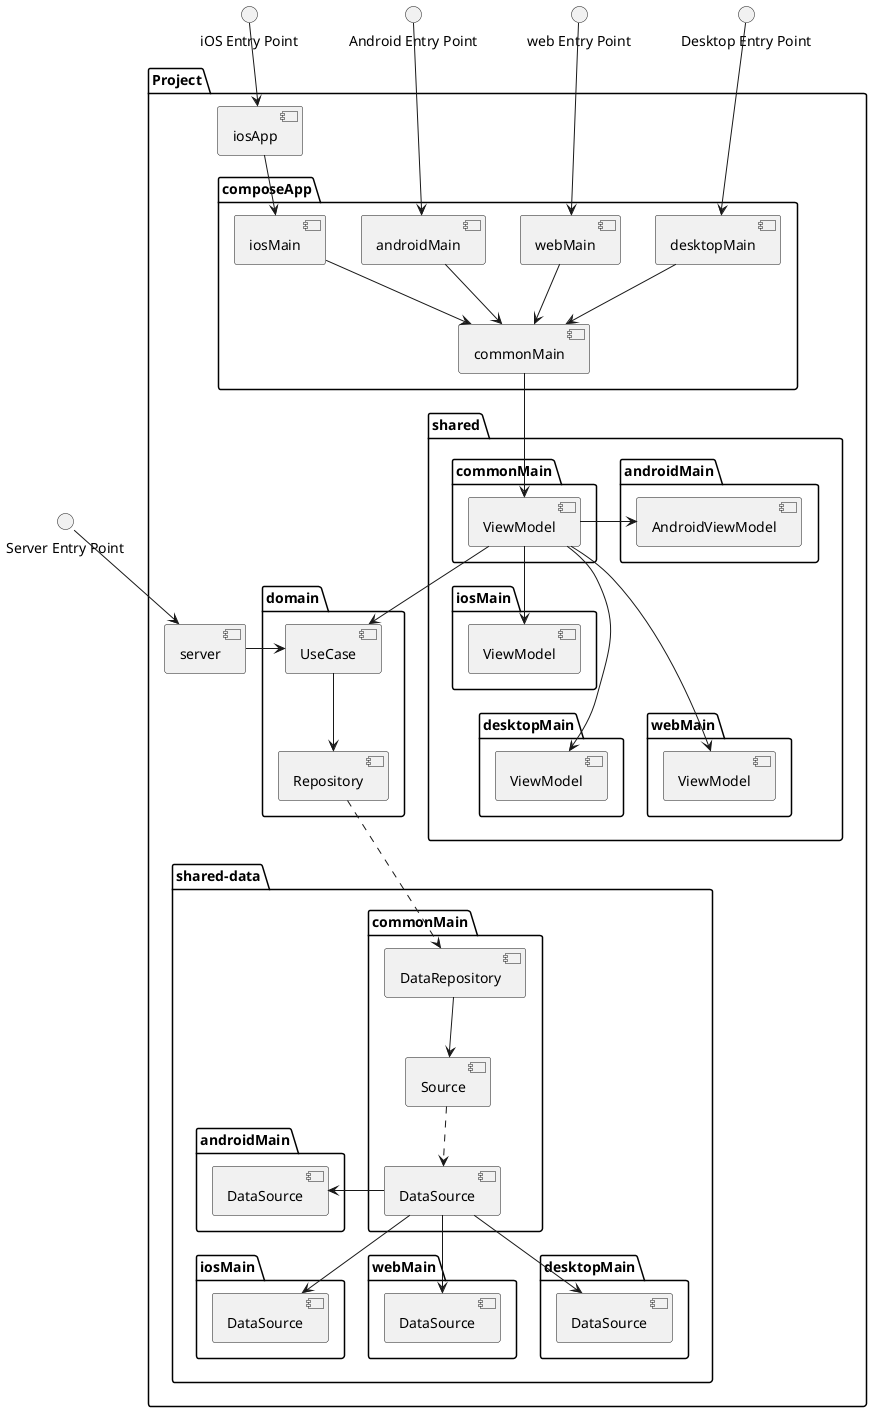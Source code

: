 @startuml

folder Project {
    folder composeApp {
        component androidMain as androidCompose
        component iosMain as iosCompose
        component commonMain as commonCompose
        component desktopMain as desktopCompose
        component webMain as webCompose
    }
    component iosApp
    folder shared {
        folder androidMain {
            component AndroidViewModel
        }
        folder commonMain {
            component ViewModel as commonViewModel
        }
        folder iosMain {
            component ViewModel as iosViewModel
        }
        folder desktopMain {
            component ViewModel as desktopViewModel
        }
        folder webMain {
            component ViewModel as webViewModel
        }
    }
    component server
    folder domain {
        component UseCase
        component Repository
    }
    folder shared-data {
        folder commonMain as commonData {
            component DataRepository
            component Source
            component DataSource
        }
        folder androidMain as androidData {
            component DataSource as AndroidSource
        }
        folder iosMain as iosData {
            component DataSource as iOSSource
        }
        folder webMain as webData {
            component DataSource as webSource
        }
        folder desktopMain as desktopData {
            component DataSource as desktopSource
        }
    }
}

"Android Entry Point" ---> androidCompose
"iOS Entry Point" --> iosApp
"web Entry Point" ---> webCompose
"Desktop Entry Point" ---> desktopCompose
"Server Entry Point" --> server

iosApp --> iosCompose

iosCompose --> commonCompose
androidCompose --> commonCompose
desktopCompose --> commonCompose
webCompose --> commonCompose

commonCompose --> commonViewModel


commonViewModel --> iosViewModel
commonViewModel -> AndroidViewModel
commonViewModel ---> desktopViewModel
commonViewModel ---> webViewModel

commonViewModel --> UseCase

server -> UseCase
UseCase --> Repository

Repository ..> DataRepository
DataRepository --> Source
Source ..> DataSource

DataSource -> AndroidSource
DataSource --> iOSSource
DataSource --> desktopSource
DataSource --> webSource


@enduml